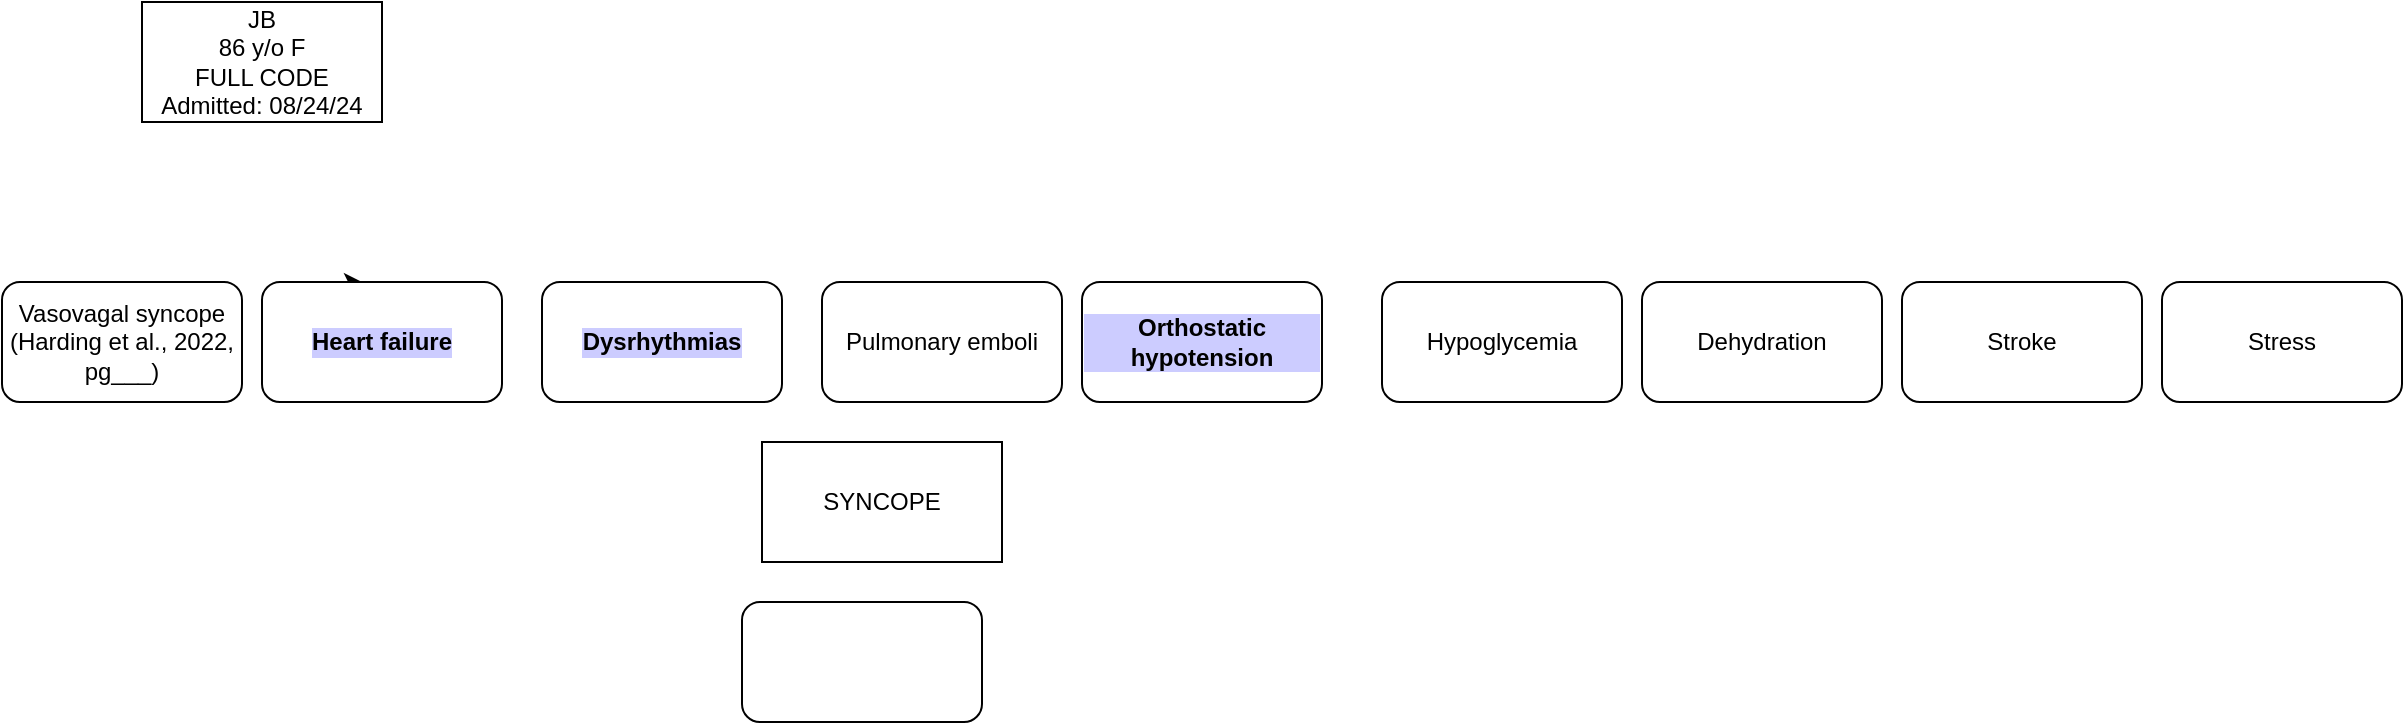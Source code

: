 <mxfile version="24.7.8">
  <diagram name="Page-1" id="JwKQs30fpyQAU54tK5lM">
    <mxGraphModel dx="1018" dy="661" grid="1" gridSize="10" guides="1" tooltips="1" connect="1" arrows="1" fold="1" page="1" pageScale="1" pageWidth="850" pageHeight="1100" math="0" shadow="0">
      <root>
        <mxCell id="0" />
        <mxCell id="1" parent="0" />
        <mxCell id="rDe-ku0naCSiRZYIw7cr-1" value="JB&lt;div&gt;86 y/o F&lt;/div&gt;&lt;div&gt;FULL CODE&lt;/div&gt;&lt;div&gt;Admitted: 08/24/24&lt;/div&gt;" style="rounded=0;whiteSpace=wrap;html=1;" vertex="1" parent="1">
          <mxGeometry x="80" y="40" width="120" height="60" as="geometry" />
        </mxCell>
        <mxCell id="rDe-ku0naCSiRZYIw7cr-2" value="SYNCOPE" style="rounded=0;whiteSpace=wrap;html=1;" vertex="1" parent="1">
          <mxGeometry x="390" y="260" width="120" height="60" as="geometry" />
        </mxCell>
        <mxCell id="rDe-ku0naCSiRZYIw7cr-3" value="Vasovagal syncope&lt;div&gt;(Harding et al., 2022, pg___)&lt;/div&gt;" style="rounded=1;whiteSpace=wrap;html=1;" vertex="1" parent="1">
          <mxGeometry x="10" y="180" width="120" height="60" as="geometry" />
        </mxCell>
        <mxCell id="rDe-ku0naCSiRZYIw7cr-7" style="edgeStyle=orthogonalEdgeStyle;rounded=0;orthogonalLoop=1;jettySize=auto;html=1;exitX=0.25;exitY=0;exitDx=0;exitDy=0;" edge="1" parent="1" source="rDe-ku0naCSiRZYIw7cr-4">
          <mxGeometry relative="1" as="geometry">
            <mxPoint x="190" y="180" as="targetPoint" />
          </mxGeometry>
        </mxCell>
        <mxCell id="rDe-ku0naCSiRZYIw7cr-4" value="Heart failure" style="rounded=1;whiteSpace=wrap;html=1;labelBackgroundColor=#CCCCFF;fontStyle=1" vertex="1" parent="1">
          <mxGeometry x="140" y="180" width="120" height="60" as="geometry" />
        </mxCell>
        <mxCell id="rDe-ku0naCSiRZYIw7cr-5" value="Dysrhythmias" style="rounded=1;whiteSpace=wrap;html=1;fontStyle=1;textShadow=0;labelBackgroundColor=#CCCCFF;" vertex="1" parent="1">
          <mxGeometry x="280" y="180" width="120" height="60" as="geometry" />
        </mxCell>
        <mxCell id="rDe-ku0naCSiRZYIw7cr-6" value="Pulmonary emboli" style="rounded=1;whiteSpace=wrap;html=1;" vertex="1" parent="1">
          <mxGeometry x="420" y="180" width="120" height="60" as="geometry" />
        </mxCell>
        <mxCell id="rDe-ku0naCSiRZYIw7cr-8" value="Stress" style="rounded=1;whiteSpace=wrap;html=1;" vertex="1" parent="1">
          <mxGeometry x="1090" y="180" width="120" height="60" as="geometry" />
        </mxCell>
        <mxCell id="rDe-ku0naCSiRZYIw7cr-9" value="Hypoglycemia" style="rounded=1;whiteSpace=wrap;html=1;" vertex="1" parent="1">
          <mxGeometry x="700" y="180" width="120" height="60" as="geometry" />
        </mxCell>
        <mxCell id="rDe-ku0naCSiRZYIw7cr-10" value="Dehydration" style="rounded=1;whiteSpace=wrap;html=1;" vertex="1" parent="1">
          <mxGeometry x="830" y="180" width="120" height="60" as="geometry" />
        </mxCell>
        <mxCell id="rDe-ku0naCSiRZYIw7cr-11" value="Stroke" style="rounded=1;whiteSpace=wrap;html=1;" vertex="1" parent="1">
          <mxGeometry x="960" y="180" width="120" height="60" as="geometry" />
        </mxCell>
        <mxCell id="rDe-ku0naCSiRZYIw7cr-12" value="Orthostatic hypotension" style="rounded=1;whiteSpace=wrap;html=1;fontStyle=1;labelBorderColor=none;labelBackgroundColor=#CCCCFF;" vertex="1" parent="1">
          <mxGeometry x="550" y="180" width="120" height="60" as="geometry" />
        </mxCell>
        <mxCell id="rDe-ku0naCSiRZYIw7cr-13" value="" style="rounded=1;whiteSpace=wrap;html=1;" vertex="1" parent="1">
          <mxGeometry x="380" y="340" width="120" height="60" as="geometry" />
        </mxCell>
      </root>
    </mxGraphModel>
  </diagram>
</mxfile>
